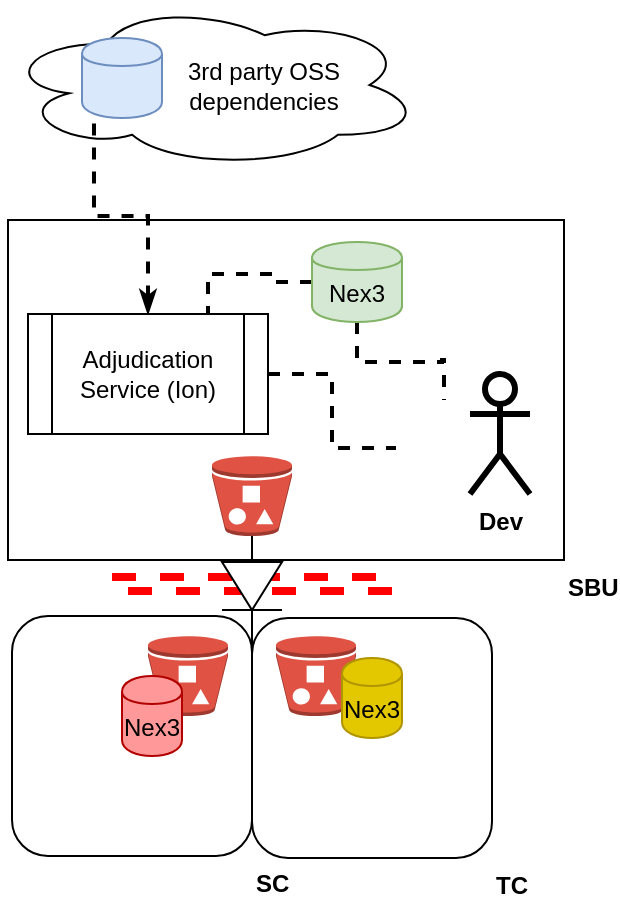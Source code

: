 <mxfile version="10.6.7" type="github"><diagram id="he_JCpT1fk1-X57L8b9t" name="Page-1"><mxGraphModel dx="679" dy="710" grid="1" gridSize="10" guides="1" tooltips="1" connect="1" arrows="1" fold="1" page="1" pageScale="1" pageWidth="850" pageHeight="1100" math="0" shadow="0"><root><mxCell id="0"/><mxCell id="1" parent="0"/><mxCell id="P-m3cbdZnFhjo_BpxQi2-11" value="SBU" style="rounded=0;whiteSpace=wrap;html=1;fillColor=none;horizontal=1;labelPosition=right;verticalLabelPosition=bottom;align=left;verticalAlign=top;fontStyle=1" vertex="1" parent="1"><mxGeometry x="113" y="257" width="278" height="170" as="geometry"/></mxCell><mxCell id="P-m3cbdZnFhjo_BpxQi2-18" value="" style="shape=image;html=1;verticalAlign=top;verticalLabelPosition=bottom;labelBackgroundColor=#ffffff;imageAspect=0;aspect=fixed;image=https://cdn2.iconfinder.com/data/icons/atrous/512/command_line_prompt_shell-128.png;fillColor=none;direction=south;rotation=-90;" vertex="1" parent="1"><mxGeometry x="307" y="347" width="48" height="48" as="geometry"/></mxCell><mxCell id="P-m3cbdZnFhjo_BpxQi2-22" value="SC" style="rounded=1;whiteSpace=wrap;html=1;fillColor=none;labelPosition=right;verticalLabelPosition=bottom;align=left;verticalAlign=top;fontStyle=1" vertex="1" parent="1"><mxGeometry x="115" y="455" width="120" height="120" as="geometry"/></mxCell><mxCell id="P-m3cbdZnFhjo_BpxQi2-26" value="&lt;div style=&quot;text-align: right&quot;&gt;TC&lt;/div&gt;" style="rounded=1;whiteSpace=wrap;html=1;fillColor=none;labelPosition=right;verticalLabelPosition=bottom;align=left;verticalAlign=top;fontStyle=1" vertex="1" parent="1"><mxGeometry x="235" y="456" width="120" height="120" as="geometry"/></mxCell><mxCell id="P-m3cbdZnFhjo_BpxQi2-7" value="" style="shape=link;html=1;fillColor=#a20025;strokeColor=#FF0000;strokeWidth=4;dashed=1;" edge="1" parent="1"><mxGeometry width="50" height="50" relative="1" as="geometry"><mxPoint x="165" y="439" as="sourcePoint"/><mxPoint x="305" y="439" as="targetPoint"/><Array as="points"><mxPoint x="235" y="439"/></Array></mxGeometry></mxCell><mxCell id="P-m3cbdZnFhjo_BpxQi2-5" value="" style="pointerEvents=1;fillColor=#000000;verticalLabelPosition=bottom;shadow=0;dashed=0;align=center;fillColor=#ffffff;html=1;verticalAlign=top;strokeWidth=1;shape=mxgraph.electrical.diodes.diode;rotation=90;" vertex="1" parent="1"><mxGeometry x="205" y="425" width="60" height="30" as="geometry"/></mxCell><mxCell id="P-m3cbdZnFhjo_BpxQi2-1" value="" style="ellipse;shape=cloud;whiteSpace=wrap;html=1;" vertex="1" parent="1"><mxGeometry x="110" y="148" width="210" height="83" as="geometry"/></mxCell><mxCell id="P-m3cbdZnFhjo_BpxQi2-4" value="" style="outlineConnect=0;dashed=0;verticalLabelPosition=bottom;verticalAlign=top;align=center;html=1;shape=mxgraph.aws3.bucket_with_objects;fillColor=#E05243;gradientColor=none;" vertex="1" parent="1"><mxGeometry x="215" y="375" width="40" height="40" as="geometry"/></mxCell><mxCell id="P-m3cbdZnFhjo_BpxQi2-6" value="" style="outlineConnect=0;dashed=0;verticalLabelPosition=bottom;verticalAlign=top;align=center;html=1;shape=mxgraph.aws3.bucket_with_objects;fillColor=#E05243;gradientColor=none;" vertex="1" parent="1"><mxGeometry x="183" y="465" width="40" height="40" as="geometry"/></mxCell><mxCell id="P-m3cbdZnFhjo_BpxQi2-37" style="edgeStyle=orthogonalEdgeStyle;rounded=0;orthogonalLoop=1;jettySize=auto;html=1;entryX=0.15;entryY=0.95;entryDx=0;entryDy=0;entryPerimeter=0;dashed=1;startArrow=classicThin;startFill=1;endArrow=none;endFill=0;strokeColor=#000000;strokeWidth=2;" edge="1" parent="1" source="P-m3cbdZnFhjo_BpxQi2-8" target="P-m3cbdZnFhjo_BpxQi2-36"><mxGeometry relative="1" as="geometry"/></mxCell><mxCell id="P-m3cbdZnFhjo_BpxQi2-45" style="edgeStyle=orthogonalEdgeStyle;rounded=0;orthogonalLoop=1;jettySize=auto;html=1;entryX=0;entryY=0.5;entryDx=0;entryDy=0;dashed=1;startArrow=none;startFill=0;endArrow=none;endFill=0;strokeColor=#000000;strokeWidth=2;" edge="1" parent="1" source="P-m3cbdZnFhjo_BpxQi2-8" target="P-m3cbdZnFhjo_BpxQi2-18"><mxGeometry relative="1" as="geometry"/></mxCell><mxCell id="P-m3cbdZnFhjo_BpxQi2-8" value="Adjudication Service (Ion)" style="shape=process;whiteSpace=wrap;html=1;backgroundOutline=1;" vertex="1" parent="1"><mxGeometry x="123" y="304" width="120" height="60" as="geometry"/></mxCell><mxCell id="P-m3cbdZnFhjo_BpxQi2-19" value="" style="outlineConnect=0;dashed=0;verticalLabelPosition=bottom;verticalAlign=top;align=center;html=1;shape=mxgraph.aws3.bucket_with_objects;fillColor=#E05243;gradientColor=none;" vertex="1" parent="1"><mxGeometry x="247" y="465" width="40" height="40" as="geometry"/></mxCell><mxCell id="P-m3cbdZnFhjo_BpxQi2-13" value="Dev&lt;br&gt;" style="shape=umlActor;verticalLabelPosition=bottom;labelBackgroundColor=#ffffff;verticalAlign=top;html=1;outlineConnect=0;strokeWidth=3;fontStyle=1" vertex="1" parent="1"><mxGeometry x="344" y="334" width="30" height="60" as="geometry"/></mxCell><mxCell id="P-m3cbdZnFhjo_BpxQi2-36" value="" style="shape=cylinder;whiteSpace=wrap;html=1;boundedLbl=1;backgroundOutline=1;fillColor=#dae8fc;strokeColor=#6c8ebf;" vertex="1" parent="1"><mxGeometry x="150" y="166" width="40" height="40" as="geometry"/></mxCell><mxCell id="P-m3cbdZnFhjo_BpxQi2-39" value="3rd party OSS dependencies" style="text;html=1;strokeColor=none;fillColor=none;align=center;verticalAlign=middle;whiteSpace=wrap;rounded=0;" vertex="1" parent="1"><mxGeometry x="191" y="179.5" width="100" height="20" as="geometry"/></mxCell><mxCell id="P-m3cbdZnFhjo_BpxQi2-40" value="&lt;font color=&quot;#000000&quot;&gt;Nex3&lt;/font&gt;" style="shape=cylinder;whiteSpace=wrap;html=1;boundedLbl=1;backgroundOutline=1;fillColor=#FF9999;strokeColor=#B20000;fontColor=#ffffff;" vertex="1" parent="1"><mxGeometry x="170" y="485" width="30" height="40" as="geometry"/></mxCell><mxCell id="P-m3cbdZnFhjo_BpxQi2-41" value="&lt;font color=&quot;#000000&quot;&gt;Nex3&lt;/font&gt;" style="shape=cylinder;whiteSpace=wrap;html=1;boundedLbl=1;backgroundOutline=1;fillColor=#e3c800;strokeColor=#B09500;fontColor=#ffffff;" vertex="1" parent="1"><mxGeometry x="280" y="476" width="30" height="40" as="geometry"/></mxCell><mxCell id="P-m3cbdZnFhjo_BpxQi2-43" style="edgeStyle=orthogonalEdgeStyle;rounded=0;orthogonalLoop=1;jettySize=auto;html=1;entryX=0.75;entryY=0;entryDx=0;entryDy=0;dashed=1;startArrow=none;startFill=0;endArrow=none;endFill=0;strokeColor=#000000;strokeWidth=2;" edge="1" parent="1" source="Ma13fL0P6aowLb3qHOKL-2" target="P-m3cbdZnFhjo_BpxQi2-8"><mxGeometry relative="1" as="geometry"/></mxCell><mxCell id="P-m3cbdZnFhjo_BpxQi2-44" style="edgeStyle=orthogonalEdgeStyle;rounded=0;orthogonalLoop=1;jettySize=auto;html=1;dashed=1;startArrow=none;startFill=0;endArrow=none;endFill=0;strokeColor=#000000;strokeWidth=2;" edge="1" parent="1" source="Ma13fL0P6aowLb3qHOKL-2" target="P-m3cbdZnFhjo_BpxQi2-18"><mxGeometry relative="1" as="geometry"/></mxCell><mxCell id="Ma13fL0P6aowLb3qHOKL-2" value="Nex3" style="shape=cylinder;whiteSpace=wrap;html=1;boundedLbl=1;backgroundOutline=1;fillColor=#d5e8d4;strokeColor=#82b366;" parent="1" vertex="1"><mxGeometry x="265" y="268" width="45" height="40" as="geometry"/></mxCell></root></mxGraphModel></diagram></mxfile>